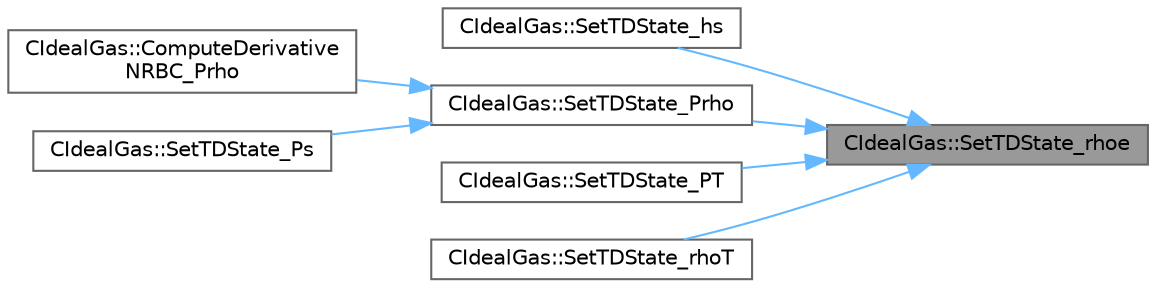 digraph "CIdealGas::SetTDState_rhoe"
{
 // LATEX_PDF_SIZE
  bgcolor="transparent";
  edge [fontname=Helvetica,fontsize=10,labelfontname=Helvetica,labelfontsize=10];
  node [fontname=Helvetica,fontsize=10,shape=box,height=0.2,width=0.4];
  rankdir="RL";
  Node1 [id="Node000001",label="CIdealGas::SetTDState_rhoe",height=0.2,width=0.4,color="gray40", fillcolor="grey60", style="filled", fontcolor="black",tooltip="Set the Dimensionless State using Density and Internal Energy."];
  Node1 -> Node2 [id="edge1_Node000001_Node000002",dir="back",color="steelblue1",style="solid",tooltip=" "];
  Node2 [id="Node000002",label="CIdealGas::SetTDState_hs",height=0.2,width=0.4,color="grey40", fillcolor="white", style="filled",URL="$classCIdealGas.html#a7aea02a29a19c5d3211e2eb3d461c515",tooltip="Set the Dimensionless State using Enthalpy and Entropy."];
  Node1 -> Node3 [id="edge2_Node000001_Node000003",dir="back",color="steelblue1",style="solid",tooltip=" "];
  Node3 [id="Node000003",label="CIdealGas::SetTDState_Prho",height=0.2,width=0.4,color="grey40", fillcolor="white", style="filled",URL="$classCIdealGas.html#aa4a603500aaa17a6a560cf81d68b37c4",tooltip="Set the Dimensionless State using Pressure and Density."];
  Node3 -> Node4 [id="edge3_Node000003_Node000004",dir="back",color="steelblue1",style="solid",tooltip=" "];
  Node4 [id="Node000004",label="CIdealGas::ComputeDerivative\lNRBC_Prho",height=0.2,width=0.4,color="grey40", fillcolor="white", style="filled",URL="$classCIdealGas.html#af86adeba5058ba6618834ac303b2ed8e",tooltip="compute some derivatives of enthalpy and entropy needed for subsonic inflow BC"];
  Node3 -> Node5 [id="edge4_Node000003_Node000005",dir="back",color="steelblue1",style="solid",tooltip=" "];
  Node5 [id="Node000005",label="CIdealGas::SetTDState_Ps",height=0.2,width=0.4,color="grey40", fillcolor="white", style="filled",URL="$classCIdealGas.html#abf947a8e852aff8a0c9ddc191276b88b",tooltip="Set the Dimensionless State using Pressure and Entropy."];
  Node1 -> Node6 [id="edge5_Node000001_Node000006",dir="back",color="steelblue1",style="solid",tooltip=" "];
  Node6 [id="Node000006",label="CIdealGas::SetTDState_PT",height=0.2,width=0.4,color="grey40", fillcolor="white", style="filled",URL="$classCIdealGas.html#a564337bc85f284d01fd09551e13c715e",tooltip="Set the Dimensionless State using Pressure and Temperature."];
  Node1 -> Node7 [id="edge6_Node000001_Node000007",dir="back",color="steelblue1",style="solid",tooltip=" "];
  Node7 [id="Node000007",label="CIdealGas::SetTDState_rhoT",height=0.2,width=0.4,color="grey40", fillcolor="white", style="filled",URL="$classCIdealGas.html#a5b2ff4f55b1b8d0c893878104b22c337",tooltip="Set the Dimensionless State using Density and Temperature."];
}
